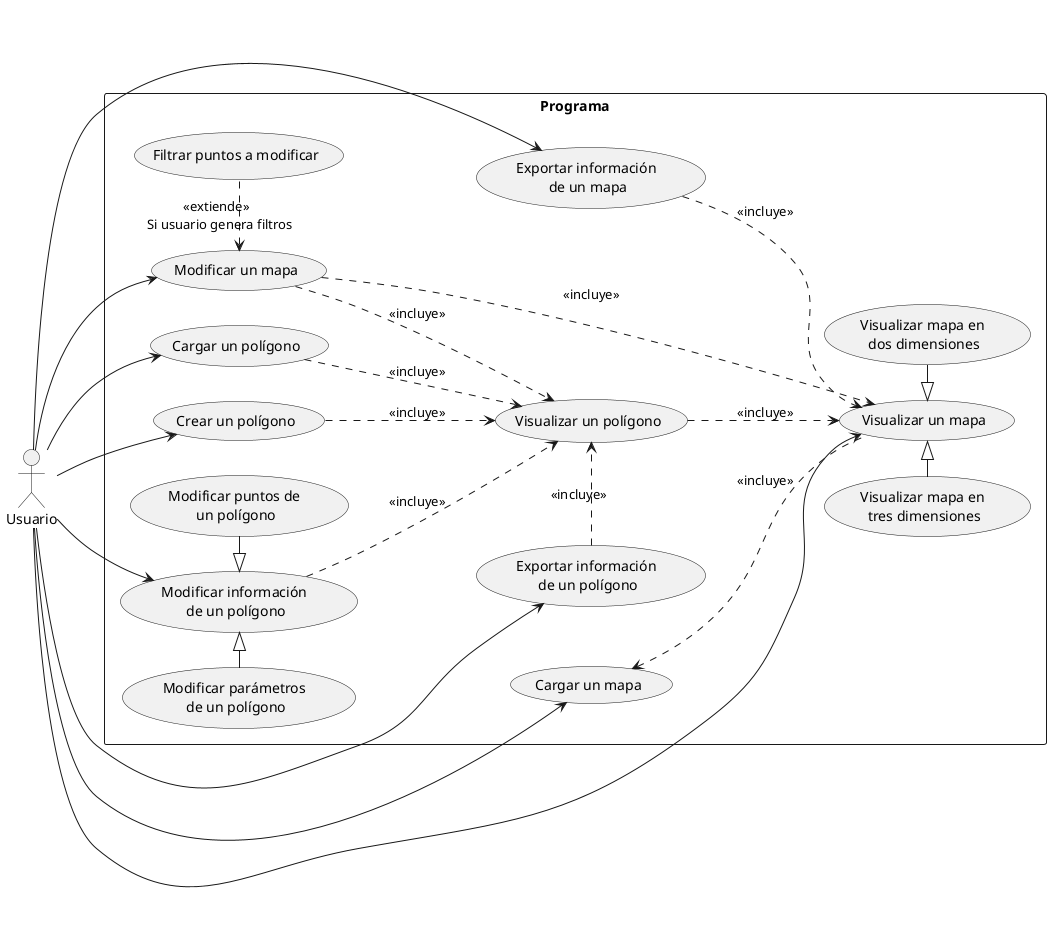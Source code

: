@startuml
'https://plantuml.com/use-case-diagram

':Main Admin: as Admin
'(Use the application) as (Use)
'
'User -> (Start)
'User --> (Use)
'
'Admin ---> (Use)
'
'note right of Admin : This is an example.
'
'note right of (Use)
'A note can also
'be on several lines
'end note
'
'note "This note is connected\nto several objects." as N2
'(Start) .. N2
'N2 .. (Use)

'skinparam actorStyle awesome
'skinparam actorStyle Hollow

left to right direction
'skinparam usecaseFontSize 25
'skinparam rectangleFontSize 25

'rectangle Programa {
'  usecase "Modificar un mapa" as UC1
'  usecase "Visualizar un mapa" as UC2
'  usecase "Generar un polígono" as UC3
'  usecase "Modificar información de un polígono" as UC4
'
'  usecase "Visualizar un polígono" as UC5
'  usecase "Modificar puntos de un polígono" as ModPuntos
'  usecase "Modidicar parametros de un polígono" as ModParametros
'}
'
'Usuario --> UC1
'Usuario --> UC2
'Usuario --> UC3
'Usuario --> UC4
'Usuario --> UC5
'
'ModPuntos -|> UC4
'
'UC1 .> UC2 : <<incluye>>
'UC4 .> UC5 : <<incluye>>
'UC3 .> UC5 : <<incluye>>

rectangle Programa {
    usecase "Cargar un mapa" as cargar_mapa
    usecase "Modificar un mapa" as mod_mapa
    usecase "Visualizar un mapa" as viz_mapa
    usecase "Cargar un polígono" as cargar_pol
    usecase "Crear un polígono" as crear_pol
    usecase "Modificar información \nde un polígono" as mod_info_pol
    usecase "Modificar puntos de \nun polígono" as mod_puntos_pol
    usecase "Modificar parámetros \nde un polígono" as mod_par_pol
    usecase "Visualizar un polígono" as viz_pol
    usecase "Exportar información \nde un polígono" as export_pol
    usecase "Exportar información \nde un mapa" as export_mapa
    usecase "Visualizar mapa en \ndos dimensiones" as viz_mapa_2d
    usecase "Visualizar mapa en \ntres dimensiones" as viz_mapa_3d
    usecase "Filtrar puntos a modificar" as app_filtros
}

Usuario --> cargar_mapa
Usuario --> viz_mapa
Usuario --> mod_mapa
'Usuario --> viz_pol
Usuario --> mod_info_pol
Usuario --> cargar_pol
Usuario --> crear_pol
Usuario --> export_mapa
Usuario --> export_pol

mod_mapa ..> viz_mapa : <<incluye>>
viz_mapa -u.> cargar_mapa : <<incluye>>
viz_pol ..> viz_mapa : <<incluye>>
mod_info_pol ..> viz_pol : <<incluye>>
crear_pol ..> viz_pol : <<incluye>>
cargar_pol ..> viz_pol : <<incluye>>
export_pol .> viz_pol : <<incluye>>
export_mapa ..> viz_mapa : <<incluye>>
mod_mapa ..> viz_pol : <<incluye>>

mod_info_pol <|- mod_puntos_pol
mod_par_pol -|> mod_info_pol

viz_mapa <|- viz_mapa_2d
viz_mapa_3d -|> viz_mapa

mod_mapa <. app_filtros : <<extiende>> \n Si usuario genera filtros

@enduml